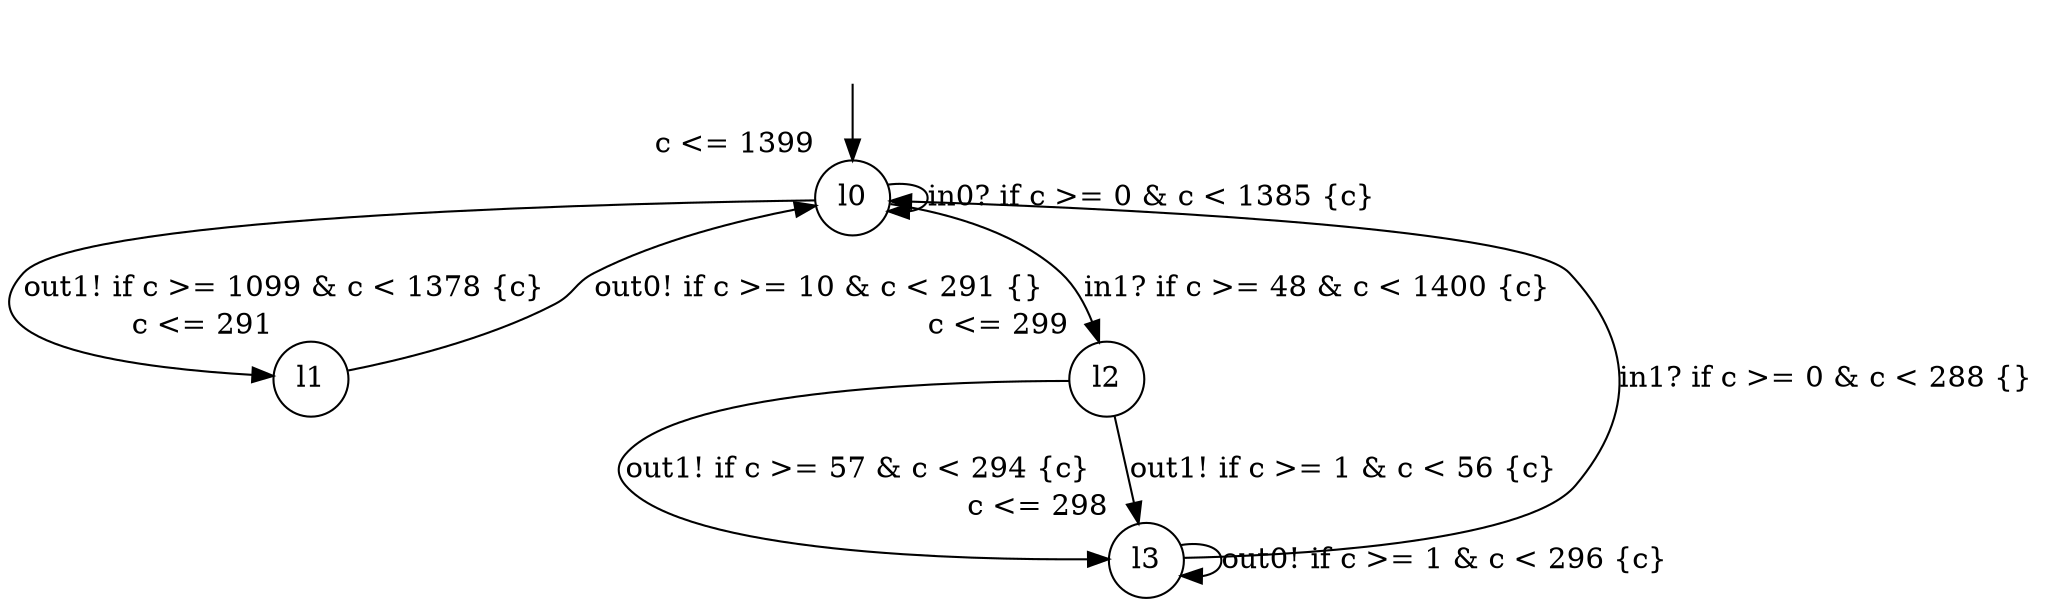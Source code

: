digraph g {
__start0 [label="" shape="none"];
l0 [shape="circle" margin=0 label="l0", xlabel="c <= 1399"];
l1 [shape="circle" margin=0 label="l1", xlabel="c <= 291"];
l2 [shape="circle" margin=0 label="l2", xlabel="c <= 299"];
l3 [shape="circle" margin=0 label="l3", xlabel="c <= 298"];
l0 -> l0 [label="in0? if c >= 0 & c < 1385 {c} "];
l0 -> l1 [label="out1! if c >= 1099 & c < 1378 {c} "];
l0 -> l2 [label="in1? if c >= 48 & c < 1400 {c} "];
l1 -> l0 [label="out0! if c >= 10 & c < 291 {} "];
l2 -> l3 [label="out1! if c >= 57 & c < 294 {c} "];
l2 -> l3 [label="out1! if c >= 1 & c < 56 {c} "];
l3 -> l0 [label="in1? if c >= 0 & c < 288 {} "];
l3 -> l3 [label="out0! if c >= 1 & c < 296 {c} "];
__start0 -> l0;
}
